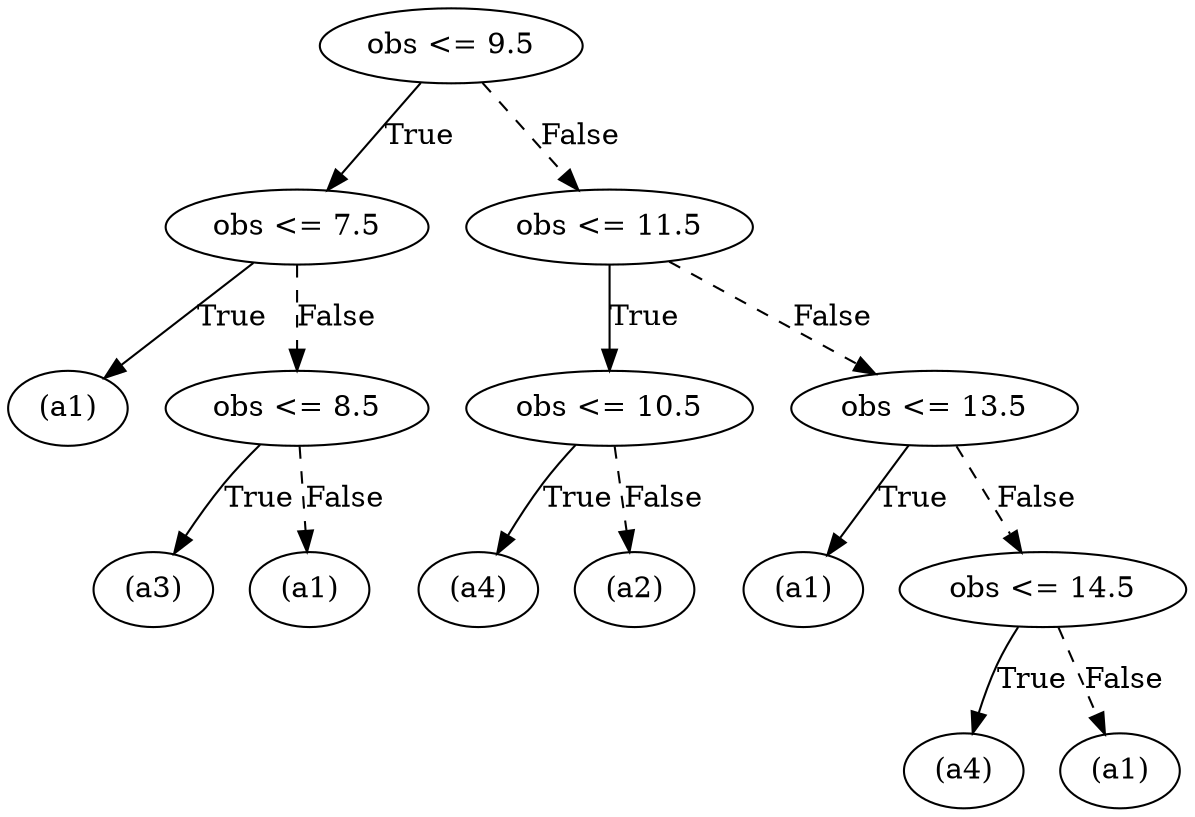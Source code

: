 digraph {
0 [label="obs <= 9.5"];
1 [label="obs <= 7.5"];
2 [label="(a1)"];
1 -> 2 [label="True"];
3 [label="obs <= 8.5"];
4 [label="(a3)"];
3 -> 4 [label="True"];
5 [label="(a1)"];
3 -> 5 [style="dashed", label="False"];
1 -> 3 [style="dashed", label="False"];
0 -> 1 [label="True"];
6 [label="obs <= 11.5"];
7 [label="obs <= 10.5"];
8 [label="(a4)"];
7 -> 8 [label="True"];
9 [label="(a2)"];
7 -> 9 [style="dashed", label="False"];
6 -> 7 [label="True"];
10 [label="obs <= 13.5"];
11 [label="(a1)"];
10 -> 11 [label="True"];
12 [label="obs <= 14.5"];
13 [label="(a4)"];
12 -> 13 [label="True"];
14 [label="(a1)"];
12 -> 14 [style="dashed", label="False"];
10 -> 12 [style="dashed", label="False"];
6 -> 10 [style="dashed", label="False"];
0 -> 6 [style="dashed", label="False"];

}